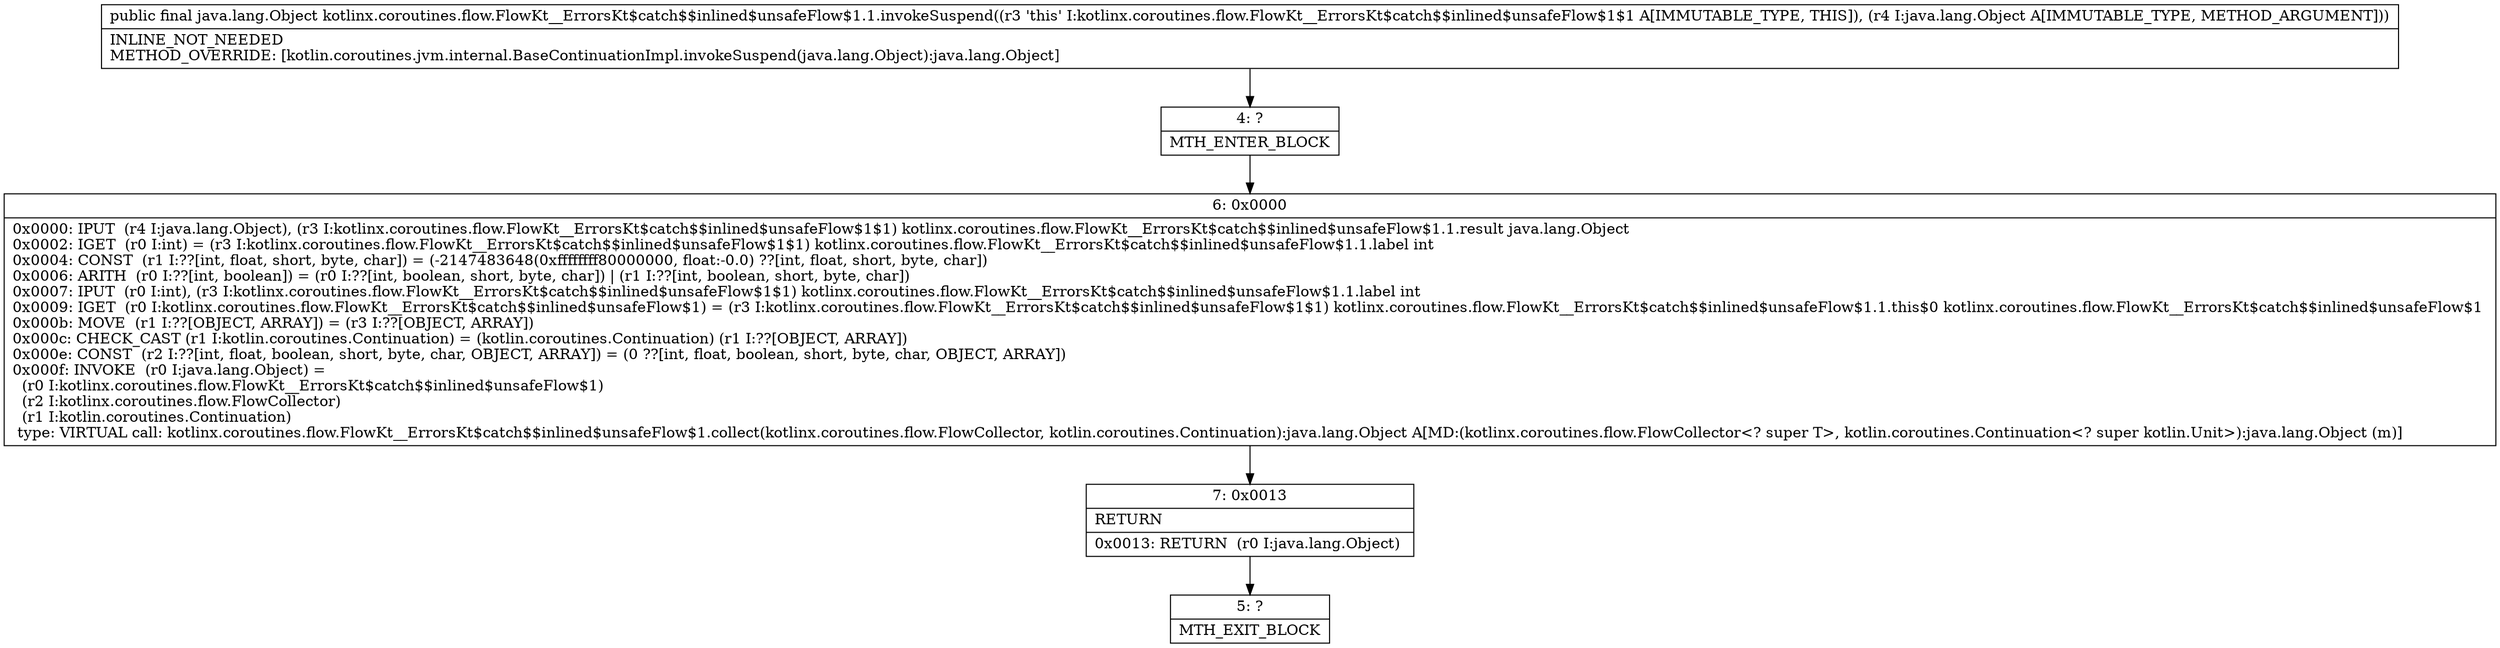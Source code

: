 digraph "CFG forkotlinx.coroutines.flow.FlowKt__ErrorsKt$catch$$inlined$unsafeFlow$1.1.invokeSuspend(Ljava\/lang\/Object;)Ljava\/lang\/Object;" {
Node_4 [shape=record,label="{4\:\ ?|MTH_ENTER_BLOCK\l}"];
Node_6 [shape=record,label="{6\:\ 0x0000|0x0000: IPUT  (r4 I:java.lang.Object), (r3 I:kotlinx.coroutines.flow.FlowKt__ErrorsKt$catch$$inlined$unsafeFlow$1$1) kotlinx.coroutines.flow.FlowKt__ErrorsKt$catch$$inlined$unsafeFlow$1.1.result java.lang.Object \l0x0002: IGET  (r0 I:int) = (r3 I:kotlinx.coroutines.flow.FlowKt__ErrorsKt$catch$$inlined$unsafeFlow$1$1) kotlinx.coroutines.flow.FlowKt__ErrorsKt$catch$$inlined$unsafeFlow$1.1.label int \l0x0004: CONST  (r1 I:??[int, float, short, byte, char]) = (\-2147483648(0xffffffff80000000, float:\-0.0) ??[int, float, short, byte, char]) \l0x0006: ARITH  (r0 I:??[int, boolean]) = (r0 I:??[int, boolean, short, byte, char]) \| (r1 I:??[int, boolean, short, byte, char]) \l0x0007: IPUT  (r0 I:int), (r3 I:kotlinx.coroutines.flow.FlowKt__ErrorsKt$catch$$inlined$unsafeFlow$1$1) kotlinx.coroutines.flow.FlowKt__ErrorsKt$catch$$inlined$unsafeFlow$1.1.label int \l0x0009: IGET  (r0 I:kotlinx.coroutines.flow.FlowKt__ErrorsKt$catch$$inlined$unsafeFlow$1) = (r3 I:kotlinx.coroutines.flow.FlowKt__ErrorsKt$catch$$inlined$unsafeFlow$1$1) kotlinx.coroutines.flow.FlowKt__ErrorsKt$catch$$inlined$unsafeFlow$1.1.this$0 kotlinx.coroutines.flow.FlowKt__ErrorsKt$catch$$inlined$unsafeFlow$1 \l0x000b: MOVE  (r1 I:??[OBJECT, ARRAY]) = (r3 I:??[OBJECT, ARRAY]) \l0x000c: CHECK_CAST (r1 I:kotlin.coroutines.Continuation) = (kotlin.coroutines.Continuation) (r1 I:??[OBJECT, ARRAY]) \l0x000e: CONST  (r2 I:??[int, float, boolean, short, byte, char, OBJECT, ARRAY]) = (0 ??[int, float, boolean, short, byte, char, OBJECT, ARRAY]) \l0x000f: INVOKE  (r0 I:java.lang.Object) = \l  (r0 I:kotlinx.coroutines.flow.FlowKt__ErrorsKt$catch$$inlined$unsafeFlow$1)\l  (r2 I:kotlinx.coroutines.flow.FlowCollector)\l  (r1 I:kotlin.coroutines.Continuation)\l type: VIRTUAL call: kotlinx.coroutines.flow.FlowKt__ErrorsKt$catch$$inlined$unsafeFlow$1.collect(kotlinx.coroutines.flow.FlowCollector, kotlin.coroutines.Continuation):java.lang.Object A[MD:(kotlinx.coroutines.flow.FlowCollector\<? super T\>, kotlin.coroutines.Continuation\<? super kotlin.Unit\>):java.lang.Object (m)]\l}"];
Node_7 [shape=record,label="{7\:\ 0x0013|RETURN\l|0x0013: RETURN  (r0 I:java.lang.Object) \l}"];
Node_5 [shape=record,label="{5\:\ ?|MTH_EXIT_BLOCK\l}"];
MethodNode[shape=record,label="{public final java.lang.Object kotlinx.coroutines.flow.FlowKt__ErrorsKt$catch$$inlined$unsafeFlow$1.1.invokeSuspend((r3 'this' I:kotlinx.coroutines.flow.FlowKt__ErrorsKt$catch$$inlined$unsafeFlow$1$1 A[IMMUTABLE_TYPE, THIS]), (r4 I:java.lang.Object A[IMMUTABLE_TYPE, METHOD_ARGUMENT]))  | INLINE_NOT_NEEDED\lMETHOD_OVERRIDE: [kotlin.coroutines.jvm.internal.BaseContinuationImpl.invokeSuspend(java.lang.Object):java.lang.Object]\l}"];
MethodNode -> Node_4;Node_4 -> Node_6;
Node_6 -> Node_7;
Node_7 -> Node_5;
}

